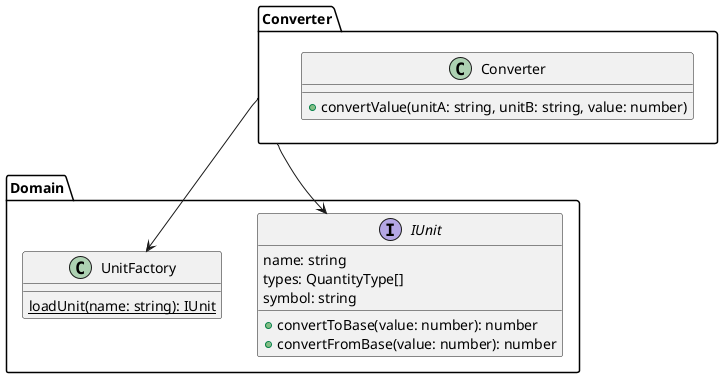 @startuml uml-class-converter

package "Converter" {
  class Converter {
    + convertValue(unitA: string, unitB: string, value: number)
  }
}

package "Domain" {
  interface IUnit {
    name: string
    types: QuantityType[]
    symbol: string
    + convertToBase(value: number): number
    + convertFromBase(value: number): number
  }
  class UnitFactory {
    {static} loadUnit(name: string): IUnit
  }
}

Converter --> IUnit
Converter --> UnitFactory

@enduml